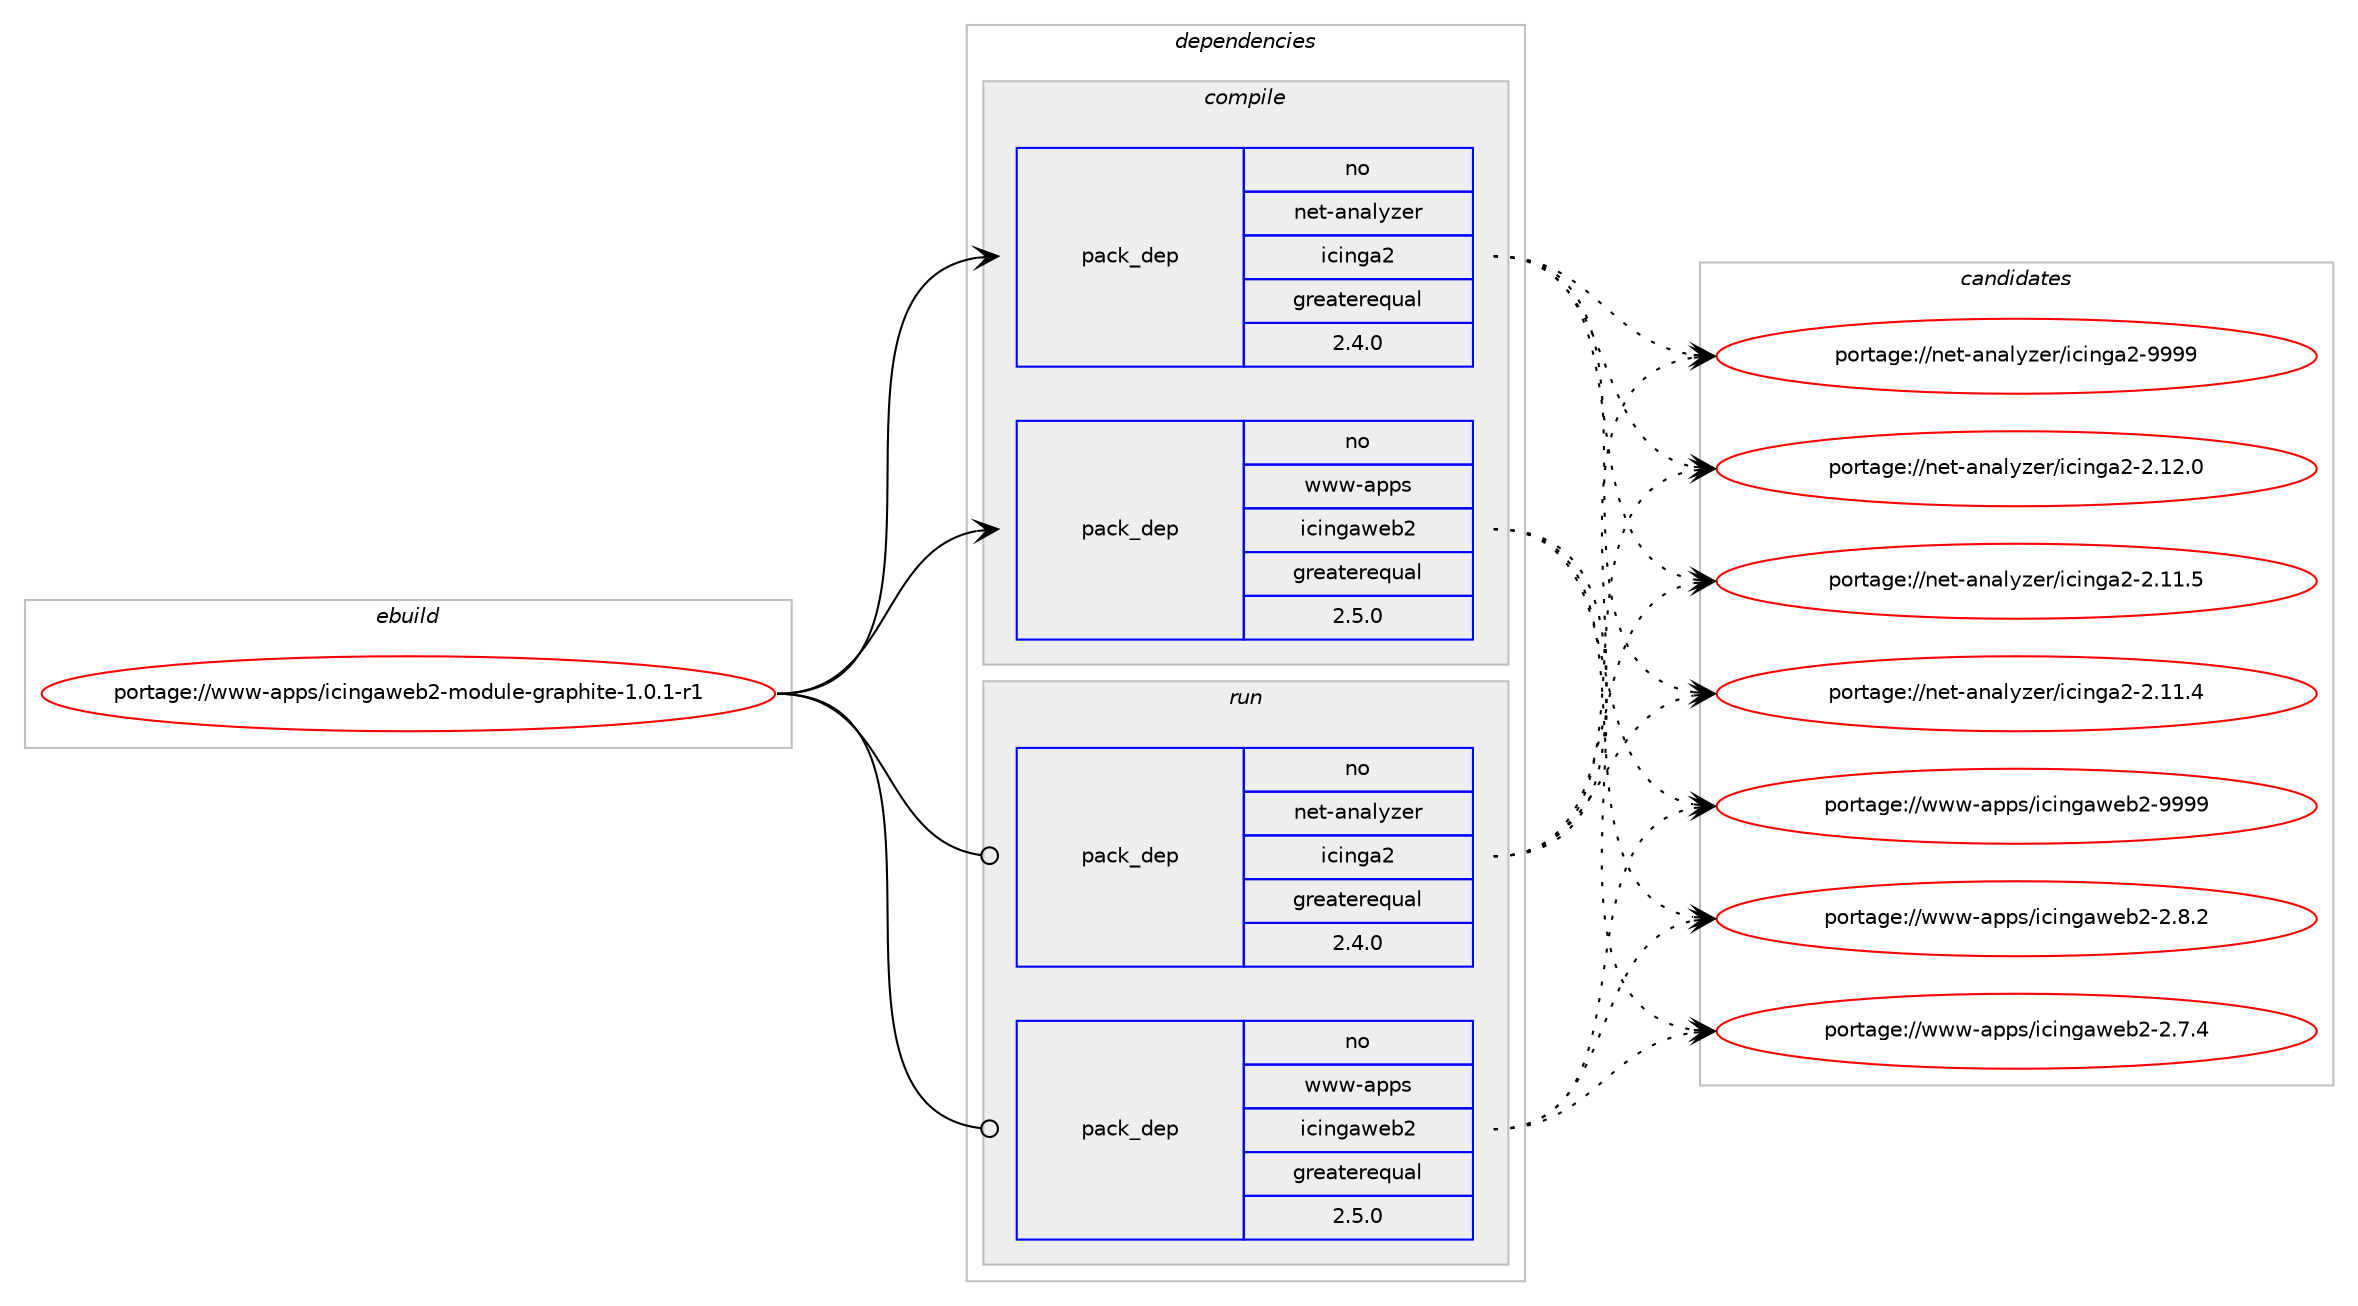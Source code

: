 digraph prolog {

# *************
# Graph options
# *************

newrank=true;
concentrate=true;
compound=true;
graph [rankdir=LR,fontname=Helvetica,fontsize=10,ranksep=1.5];#, ranksep=2.5, nodesep=0.2];
edge  [arrowhead=vee];
node  [fontname=Helvetica,fontsize=10];

# **********
# The ebuild
# **********

subgraph cluster_leftcol {
color=gray;
rank=same;
label=<<i>ebuild</i>>;
id [label="portage://www-apps/icingaweb2-module-graphite-1.0.1-r1", color=red, width=4, href="../www-apps/icingaweb2-module-graphite-1.0.1-r1.svg"];
}

# ****************
# The dependencies
# ****************

subgraph cluster_midcol {
color=gray;
label=<<i>dependencies</i>>;
subgraph cluster_compile {
fillcolor="#eeeeee";
style=filled;
label=<<i>compile</i>>;
subgraph pack1499 {
dependency1701 [label=<<TABLE BORDER="0" CELLBORDER="1" CELLSPACING="0" CELLPADDING="4" WIDTH="220"><TR><TD ROWSPAN="6" CELLPADDING="30">pack_dep</TD></TR><TR><TD WIDTH="110">no</TD></TR><TR><TD>net-analyzer</TD></TR><TR><TD>icinga2</TD></TR><TR><TD>greaterequal</TD></TR><TR><TD>2.4.0</TD></TR></TABLE>>, shape=none, color=blue];
}
id:e -> dependency1701:w [weight=20,style="solid",arrowhead="vee"];
subgraph pack1500 {
dependency1702 [label=<<TABLE BORDER="0" CELLBORDER="1" CELLSPACING="0" CELLPADDING="4" WIDTH="220"><TR><TD ROWSPAN="6" CELLPADDING="30">pack_dep</TD></TR><TR><TD WIDTH="110">no</TD></TR><TR><TD>www-apps</TD></TR><TR><TD>icingaweb2</TD></TR><TR><TD>greaterequal</TD></TR><TR><TD>2.5.0</TD></TR></TABLE>>, shape=none, color=blue];
}
id:e -> dependency1702:w [weight=20,style="solid",arrowhead="vee"];
}
subgraph cluster_compileandrun {
fillcolor="#eeeeee";
style=filled;
label=<<i>compile and run</i>>;
}
subgraph cluster_run {
fillcolor="#eeeeee";
style=filled;
label=<<i>run</i>>;
subgraph pack1501 {
dependency1703 [label=<<TABLE BORDER="0" CELLBORDER="1" CELLSPACING="0" CELLPADDING="4" WIDTH="220"><TR><TD ROWSPAN="6" CELLPADDING="30">pack_dep</TD></TR><TR><TD WIDTH="110">no</TD></TR><TR><TD>net-analyzer</TD></TR><TR><TD>icinga2</TD></TR><TR><TD>greaterequal</TD></TR><TR><TD>2.4.0</TD></TR></TABLE>>, shape=none, color=blue];
}
id:e -> dependency1703:w [weight=20,style="solid",arrowhead="odot"];
subgraph pack1502 {
dependency1704 [label=<<TABLE BORDER="0" CELLBORDER="1" CELLSPACING="0" CELLPADDING="4" WIDTH="220"><TR><TD ROWSPAN="6" CELLPADDING="30">pack_dep</TD></TR><TR><TD WIDTH="110">no</TD></TR><TR><TD>www-apps</TD></TR><TR><TD>icingaweb2</TD></TR><TR><TD>greaterequal</TD></TR><TR><TD>2.5.0</TD></TR></TABLE>>, shape=none, color=blue];
}
id:e -> dependency1704:w [weight=20,style="solid",arrowhead="odot"];
}
}

# **************
# The candidates
# **************

subgraph cluster_choices {
rank=same;
color=gray;
label=<<i>candidates</i>>;

subgraph choice1499 {
color=black;
nodesep=1;
choice110101116459711097108121122101114471059910511010397504557575757 [label="portage://net-analyzer/icinga2-9999", color=red, width=4,href="../net-analyzer/icinga2-9999.svg"];
choice1101011164597110971081211221011144710599105110103975045504649504648 [label="portage://net-analyzer/icinga2-2.12.0", color=red, width=4,href="../net-analyzer/icinga2-2.12.0.svg"];
choice1101011164597110971081211221011144710599105110103975045504649494653 [label="portage://net-analyzer/icinga2-2.11.5", color=red, width=4,href="../net-analyzer/icinga2-2.11.5.svg"];
choice1101011164597110971081211221011144710599105110103975045504649494652 [label="portage://net-analyzer/icinga2-2.11.4", color=red, width=4,href="../net-analyzer/icinga2-2.11.4.svg"];
dependency1701:e -> choice110101116459711097108121122101114471059910511010397504557575757:w [style=dotted,weight="100"];
dependency1701:e -> choice1101011164597110971081211221011144710599105110103975045504649504648:w [style=dotted,weight="100"];
dependency1701:e -> choice1101011164597110971081211221011144710599105110103975045504649494653:w [style=dotted,weight="100"];
dependency1701:e -> choice1101011164597110971081211221011144710599105110103975045504649494652:w [style=dotted,weight="100"];
}
subgraph choice1500 {
color=black;
nodesep=1;
choice119119119459711211211547105991051101039711910198504557575757 [label="portage://www-apps/icingaweb2-9999", color=red, width=4,href="../www-apps/icingaweb2-9999.svg"];
choice11911911945971121121154710599105110103971191019850455046564650 [label="portage://www-apps/icingaweb2-2.8.2", color=red, width=4,href="../www-apps/icingaweb2-2.8.2.svg"];
choice11911911945971121121154710599105110103971191019850455046554652 [label="portage://www-apps/icingaweb2-2.7.4", color=red, width=4,href="../www-apps/icingaweb2-2.7.4.svg"];
dependency1702:e -> choice119119119459711211211547105991051101039711910198504557575757:w [style=dotted,weight="100"];
dependency1702:e -> choice11911911945971121121154710599105110103971191019850455046564650:w [style=dotted,weight="100"];
dependency1702:e -> choice11911911945971121121154710599105110103971191019850455046554652:w [style=dotted,weight="100"];
}
subgraph choice1501 {
color=black;
nodesep=1;
choice110101116459711097108121122101114471059910511010397504557575757 [label="portage://net-analyzer/icinga2-9999", color=red, width=4,href="../net-analyzer/icinga2-9999.svg"];
choice1101011164597110971081211221011144710599105110103975045504649504648 [label="portage://net-analyzer/icinga2-2.12.0", color=red, width=4,href="../net-analyzer/icinga2-2.12.0.svg"];
choice1101011164597110971081211221011144710599105110103975045504649494653 [label="portage://net-analyzer/icinga2-2.11.5", color=red, width=4,href="../net-analyzer/icinga2-2.11.5.svg"];
choice1101011164597110971081211221011144710599105110103975045504649494652 [label="portage://net-analyzer/icinga2-2.11.4", color=red, width=4,href="../net-analyzer/icinga2-2.11.4.svg"];
dependency1703:e -> choice110101116459711097108121122101114471059910511010397504557575757:w [style=dotted,weight="100"];
dependency1703:e -> choice1101011164597110971081211221011144710599105110103975045504649504648:w [style=dotted,weight="100"];
dependency1703:e -> choice1101011164597110971081211221011144710599105110103975045504649494653:w [style=dotted,weight="100"];
dependency1703:e -> choice1101011164597110971081211221011144710599105110103975045504649494652:w [style=dotted,weight="100"];
}
subgraph choice1502 {
color=black;
nodesep=1;
choice119119119459711211211547105991051101039711910198504557575757 [label="portage://www-apps/icingaweb2-9999", color=red, width=4,href="../www-apps/icingaweb2-9999.svg"];
choice11911911945971121121154710599105110103971191019850455046564650 [label="portage://www-apps/icingaweb2-2.8.2", color=red, width=4,href="../www-apps/icingaweb2-2.8.2.svg"];
choice11911911945971121121154710599105110103971191019850455046554652 [label="portage://www-apps/icingaweb2-2.7.4", color=red, width=4,href="../www-apps/icingaweb2-2.7.4.svg"];
dependency1704:e -> choice119119119459711211211547105991051101039711910198504557575757:w [style=dotted,weight="100"];
dependency1704:e -> choice11911911945971121121154710599105110103971191019850455046564650:w [style=dotted,weight="100"];
dependency1704:e -> choice11911911945971121121154710599105110103971191019850455046554652:w [style=dotted,weight="100"];
}
}

}
